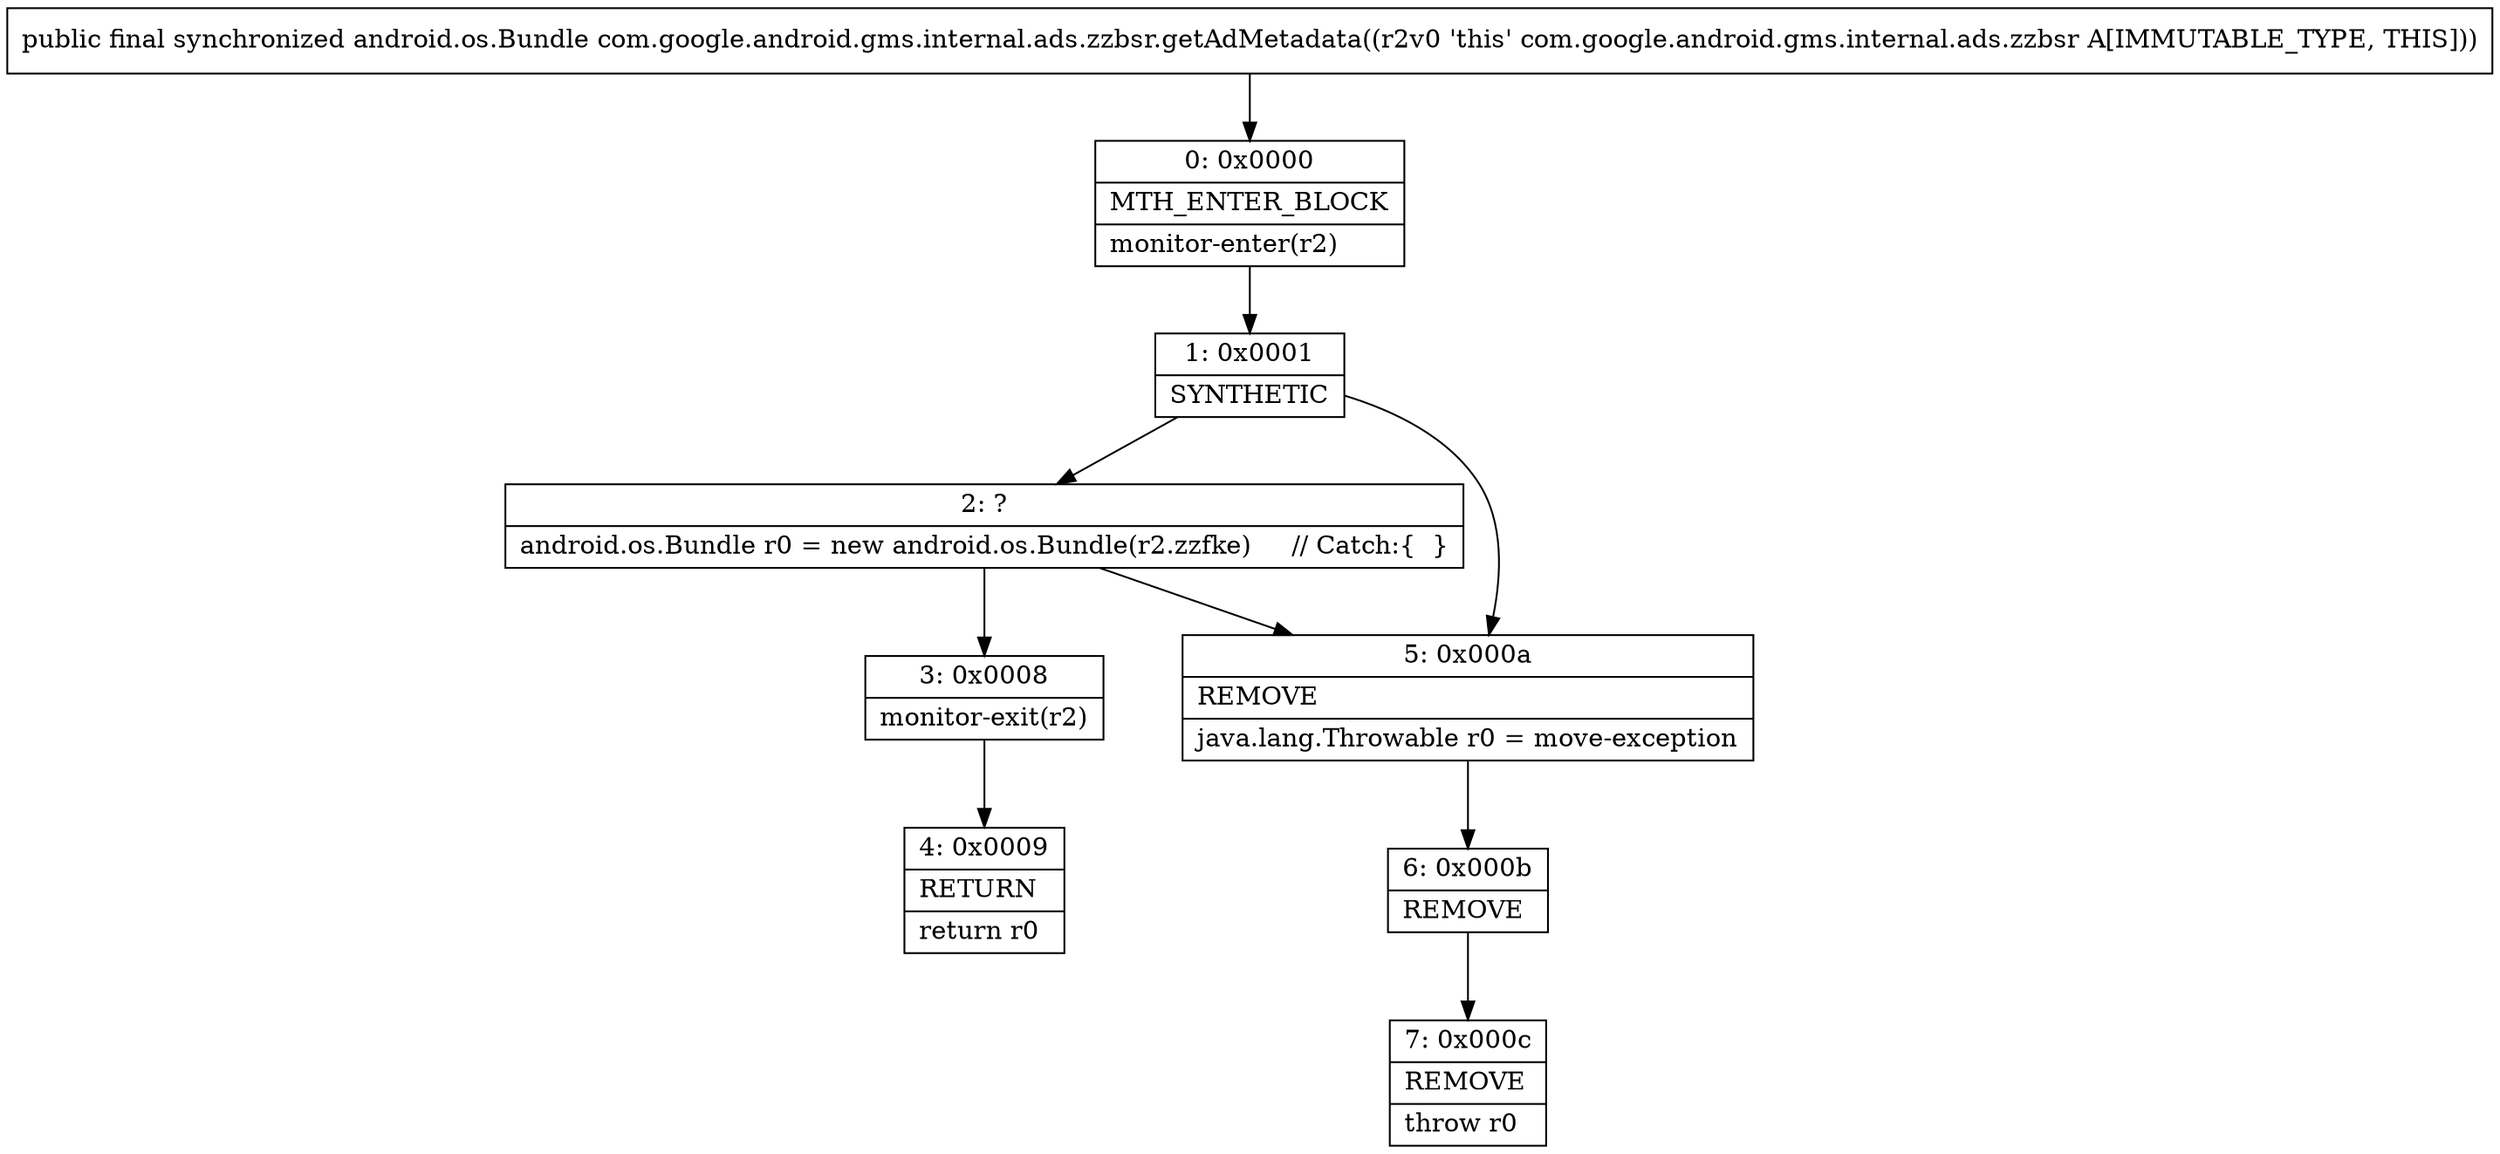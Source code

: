digraph "CFG forcom.google.android.gms.internal.ads.zzbsr.getAdMetadata()Landroid\/os\/Bundle;" {
Node_0 [shape=record,label="{0\:\ 0x0000|MTH_ENTER_BLOCK\l|monitor\-enter(r2)\l}"];
Node_1 [shape=record,label="{1\:\ 0x0001|SYNTHETIC\l}"];
Node_2 [shape=record,label="{2\:\ ?|android.os.Bundle r0 = new android.os.Bundle(r2.zzfke)     \/\/ Catch:\{  \}\l}"];
Node_3 [shape=record,label="{3\:\ 0x0008|monitor\-exit(r2)\l}"];
Node_4 [shape=record,label="{4\:\ 0x0009|RETURN\l|return r0\l}"];
Node_5 [shape=record,label="{5\:\ 0x000a|REMOVE\l|java.lang.Throwable r0 = move\-exception\l}"];
Node_6 [shape=record,label="{6\:\ 0x000b|REMOVE\l}"];
Node_7 [shape=record,label="{7\:\ 0x000c|REMOVE\l|throw r0\l}"];
MethodNode[shape=record,label="{public final synchronized android.os.Bundle com.google.android.gms.internal.ads.zzbsr.getAdMetadata((r2v0 'this' com.google.android.gms.internal.ads.zzbsr A[IMMUTABLE_TYPE, THIS])) }"];
MethodNode -> Node_0;
Node_0 -> Node_1;
Node_1 -> Node_2;
Node_1 -> Node_5;
Node_2 -> Node_3;
Node_2 -> Node_5;
Node_3 -> Node_4;
Node_5 -> Node_6;
Node_6 -> Node_7;
}

